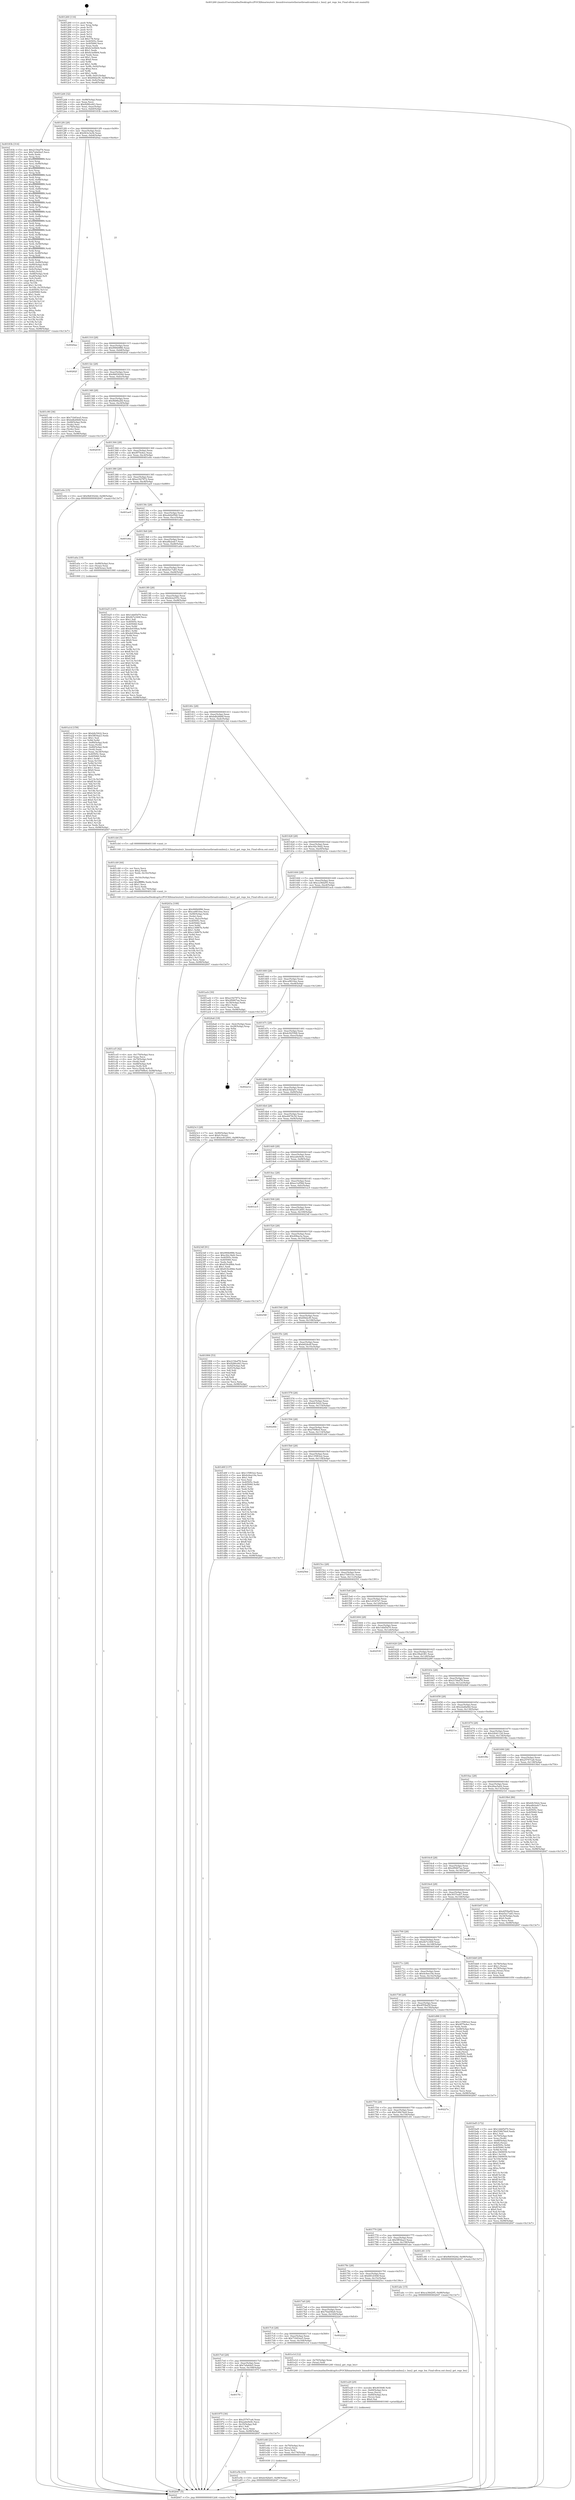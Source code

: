 digraph "0x401260" {
  label = "0x401260 (/mnt/c/Users/mathe/Desktop/tcc/POCII/binaries/extr_linuxdriversnetethernetbroadcombnx2.c_bnx2_get_regs_len_Final-ollvm.out::main(0))"
  labelloc = "t"
  node[shape=record]

  Entry [label="",width=0.3,height=0.3,shape=circle,fillcolor=black,style=filled]
  "0x4012d4" [label="{
     0x4012d4 [32]\l
     | [instrs]\l
     &nbsp;&nbsp;0x4012d4 \<+6\>: mov -0x98(%rbp),%eax\l
     &nbsp;&nbsp;0x4012da \<+2\>: mov %eax,%ecx\l
     &nbsp;&nbsp;0x4012dc \<+6\>: sub $0x9280cd43,%ecx\l
     &nbsp;&nbsp;0x4012e2 \<+6\>: mov %eax,-0xac(%rbp)\l
     &nbsp;&nbsp;0x4012e8 \<+6\>: mov %ecx,-0xb0(%rbp)\l
     &nbsp;&nbsp;0x4012ee \<+6\>: je 000000000040183b \<main+0x5db\>\l
  }"]
  "0x40183b" [label="{
     0x40183b [314]\l
     | [instrs]\l
     &nbsp;&nbsp;0x40183b \<+5\>: mov $0x2154af78,%eax\l
     &nbsp;&nbsp;0x401840 \<+5\>: mov $0x7afa64a5,%ecx\l
     &nbsp;&nbsp;0x401845 \<+2\>: xor %edx,%edx\l
     &nbsp;&nbsp;0x401847 \<+3\>: mov %rsp,%rsi\l
     &nbsp;&nbsp;0x40184a \<+4\>: add $0xfffffffffffffff0,%rsi\l
     &nbsp;&nbsp;0x40184e \<+3\>: mov %rsi,%rsp\l
     &nbsp;&nbsp;0x401851 \<+7\>: mov %rsi,-0x90(%rbp)\l
     &nbsp;&nbsp;0x401858 \<+3\>: mov %rsp,%rsi\l
     &nbsp;&nbsp;0x40185b \<+4\>: add $0xfffffffffffffff0,%rsi\l
     &nbsp;&nbsp;0x40185f \<+3\>: mov %rsi,%rsp\l
     &nbsp;&nbsp;0x401862 \<+3\>: mov %rsp,%rdi\l
     &nbsp;&nbsp;0x401865 \<+4\>: add $0xfffffffffffffff0,%rdi\l
     &nbsp;&nbsp;0x401869 \<+3\>: mov %rdi,%rsp\l
     &nbsp;&nbsp;0x40186c \<+7\>: mov %rdi,-0x88(%rbp)\l
     &nbsp;&nbsp;0x401873 \<+3\>: mov %rsp,%rdi\l
     &nbsp;&nbsp;0x401876 \<+4\>: add $0xfffffffffffffff0,%rdi\l
     &nbsp;&nbsp;0x40187a \<+3\>: mov %rdi,%rsp\l
     &nbsp;&nbsp;0x40187d \<+4\>: mov %rdi,-0x80(%rbp)\l
     &nbsp;&nbsp;0x401881 \<+3\>: mov %rsp,%rdi\l
     &nbsp;&nbsp;0x401884 \<+4\>: add $0xfffffffffffffff0,%rdi\l
     &nbsp;&nbsp;0x401888 \<+3\>: mov %rdi,%rsp\l
     &nbsp;&nbsp;0x40188b \<+4\>: mov %rdi,-0x78(%rbp)\l
     &nbsp;&nbsp;0x40188f \<+3\>: mov %rsp,%rdi\l
     &nbsp;&nbsp;0x401892 \<+4\>: add $0xfffffffffffffff0,%rdi\l
     &nbsp;&nbsp;0x401896 \<+3\>: mov %rdi,%rsp\l
     &nbsp;&nbsp;0x401899 \<+4\>: mov %rdi,-0x70(%rbp)\l
     &nbsp;&nbsp;0x40189d \<+3\>: mov %rsp,%rdi\l
     &nbsp;&nbsp;0x4018a0 \<+4\>: add $0xfffffffffffffff0,%rdi\l
     &nbsp;&nbsp;0x4018a4 \<+3\>: mov %rdi,%rsp\l
     &nbsp;&nbsp;0x4018a7 \<+4\>: mov %rdi,-0x68(%rbp)\l
     &nbsp;&nbsp;0x4018ab \<+3\>: mov %rsp,%rdi\l
     &nbsp;&nbsp;0x4018ae \<+4\>: add $0xfffffffffffffff0,%rdi\l
     &nbsp;&nbsp;0x4018b2 \<+3\>: mov %rdi,%rsp\l
     &nbsp;&nbsp;0x4018b5 \<+4\>: mov %rdi,-0x60(%rbp)\l
     &nbsp;&nbsp;0x4018b9 \<+3\>: mov %rsp,%rdi\l
     &nbsp;&nbsp;0x4018bc \<+4\>: add $0xfffffffffffffff0,%rdi\l
     &nbsp;&nbsp;0x4018c0 \<+3\>: mov %rdi,%rsp\l
     &nbsp;&nbsp;0x4018c3 \<+4\>: mov %rdi,-0x58(%rbp)\l
     &nbsp;&nbsp;0x4018c7 \<+3\>: mov %rsp,%rdi\l
     &nbsp;&nbsp;0x4018ca \<+4\>: add $0xfffffffffffffff0,%rdi\l
     &nbsp;&nbsp;0x4018ce \<+3\>: mov %rdi,%rsp\l
     &nbsp;&nbsp;0x4018d1 \<+4\>: mov %rdi,-0x50(%rbp)\l
     &nbsp;&nbsp;0x4018d5 \<+3\>: mov %rsp,%rdi\l
     &nbsp;&nbsp;0x4018d8 \<+4\>: add $0xfffffffffffffff0,%rdi\l
     &nbsp;&nbsp;0x4018dc \<+3\>: mov %rdi,%rsp\l
     &nbsp;&nbsp;0x4018df \<+4\>: mov %rdi,-0x48(%rbp)\l
     &nbsp;&nbsp;0x4018e3 \<+3\>: mov %rsp,%rdi\l
     &nbsp;&nbsp;0x4018e6 \<+4\>: add $0xfffffffffffffff0,%rdi\l
     &nbsp;&nbsp;0x4018ea \<+3\>: mov %rdi,%rsp\l
     &nbsp;&nbsp;0x4018ed \<+4\>: mov %rdi,-0x40(%rbp)\l
     &nbsp;&nbsp;0x4018f1 \<+7\>: mov -0x90(%rbp),%rdi\l
     &nbsp;&nbsp;0x4018f8 \<+6\>: movl $0x0,(%rdi)\l
     &nbsp;&nbsp;0x4018fe \<+7\>: mov -0x9c(%rbp),%r8d\l
     &nbsp;&nbsp;0x401905 \<+3\>: mov %r8d,(%rsi)\l
     &nbsp;&nbsp;0x401908 \<+7\>: mov -0x88(%rbp),%rdi\l
     &nbsp;&nbsp;0x40190f \<+7\>: mov -0xa8(%rbp),%r9\l
     &nbsp;&nbsp;0x401916 \<+3\>: mov %r9,(%rdi)\l
     &nbsp;&nbsp;0x401919 \<+3\>: cmpl $0x2,(%rsi)\l
     &nbsp;&nbsp;0x40191c \<+4\>: setne %r10b\l
     &nbsp;&nbsp;0x401920 \<+4\>: and $0x1,%r10b\l
     &nbsp;&nbsp;0x401924 \<+4\>: mov %r10b,-0x35(%rbp)\l
     &nbsp;&nbsp;0x401928 \<+8\>: mov 0x40505c,%r11d\l
     &nbsp;&nbsp;0x401930 \<+7\>: mov 0x405060,%ebx\l
     &nbsp;&nbsp;0x401937 \<+3\>: sub $0x1,%edx\l
     &nbsp;&nbsp;0x40193a \<+3\>: mov %r11d,%r14d\l
     &nbsp;&nbsp;0x40193d \<+3\>: add %edx,%r14d\l
     &nbsp;&nbsp;0x401940 \<+4\>: imul %r14d,%r11d\l
     &nbsp;&nbsp;0x401944 \<+4\>: and $0x1,%r11d\l
     &nbsp;&nbsp;0x401948 \<+4\>: cmp $0x0,%r11d\l
     &nbsp;&nbsp;0x40194c \<+4\>: sete %r10b\l
     &nbsp;&nbsp;0x401950 \<+3\>: cmp $0xa,%ebx\l
     &nbsp;&nbsp;0x401953 \<+4\>: setl %r15b\l
     &nbsp;&nbsp;0x401957 \<+3\>: mov %r10b,%r12b\l
     &nbsp;&nbsp;0x40195a \<+3\>: and %r15b,%r12b\l
     &nbsp;&nbsp;0x40195d \<+3\>: xor %r15b,%r10b\l
     &nbsp;&nbsp;0x401960 \<+3\>: or %r10b,%r12b\l
     &nbsp;&nbsp;0x401963 \<+4\>: test $0x1,%r12b\l
     &nbsp;&nbsp;0x401967 \<+3\>: cmovne %ecx,%eax\l
     &nbsp;&nbsp;0x40196a \<+6\>: mov %eax,-0x98(%rbp)\l
     &nbsp;&nbsp;0x401970 \<+5\>: jmp 0000000000402647 \<main+0x13e7\>\l
  }"]
  "0x4012f4" [label="{
     0x4012f4 [28]\l
     | [instrs]\l
     &nbsp;&nbsp;0x4012f4 \<+5\>: jmp 00000000004012f9 \<main+0x99\>\l
     &nbsp;&nbsp;0x4012f9 \<+6\>: mov -0xac(%rbp),%eax\l
     &nbsp;&nbsp;0x4012ff \<+5\>: sub $0x943e3a3b,%eax\l
     &nbsp;&nbsp;0x401304 \<+6\>: mov %eax,-0xb4(%rbp)\l
     &nbsp;&nbsp;0x40130a \<+6\>: je 00000000004020aa \<main+0xe4a\>\l
  }"]
  Exit [label="",width=0.3,height=0.3,shape=circle,fillcolor=black,style=filled,peripheries=2]
  "0x4020aa" [label="{
     0x4020aa\l
  }", style=dashed]
  "0x401310" [label="{
     0x401310 [28]\l
     | [instrs]\l
     &nbsp;&nbsp;0x401310 \<+5\>: jmp 0000000000401315 \<main+0xb5\>\l
     &nbsp;&nbsp;0x401315 \<+6\>: mov -0xac(%rbp),%eax\l
     &nbsp;&nbsp;0x40131b \<+5\>: sub $0x990b9f86,%eax\l
     &nbsp;&nbsp;0x401320 \<+6\>: mov %eax,-0xb8(%rbp)\l
     &nbsp;&nbsp;0x401326 \<+6\>: je 000000000040262f \<main+0x13cf\>\l
  }"]
  "0x401e5b" [label="{
     0x401e5b [15]\l
     | [instrs]\l
     &nbsp;&nbsp;0x401e5b \<+10\>: movl $0xdc92fa01,-0x98(%rbp)\l
     &nbsp;&nbsp;0x401e65 \<+5\>: jmp 0000000000402647 \<main+0x13e7\>\l
  }"]
  "0x40262f" [label="{
     0x40262f\l
  }", style=dashed]
  "0x40132c" [label="{
     0x40132c [28]\l
     | [instrs]\l
     &nbsp;&nbsp;0x40132c \<+5\>: jmp 0000000000401331 \<main+0xd1\>\l
     &nbsp;&nbsp;0x401331 \<+6\>: mov -0xac(%rbp),%eax\l
     &nbsp;&nbsp;0x401337 \<+5\>: sub $0x9b83024d,%eax\l
     &nbsp;&nbsp;0x40133c \<+6\>: mov %eax,-0xbc(%rbp)\l
     &nbsp;&nbsp;0x401342 \<+6\>: je 0000000000401c90 \<main+0xa30\>\l
  }"]
  "0x401e46" [label="{
     0x401e46 [21]\l
     | [instrs]\l
     &nbsp;&nbsp;0x401e46 \<+4\>: mov -0x70(%rbp),%rcx\l
     &nbsp;&nbsp;0x401e4a \<+3\>: mov (%rcx),%rcx\l
     &nbsp;&nbsp;0x401e4d \<+3\>: mov %rcx,%rdi\l
     &nbsp;&nbsp;0x401e50 \<+6\>: mov %eax,-0x174(%rbp)\l
     &nbsp;&nbsp;0x401e56 \<+5\>: call 0000000000401030 \<free@plt\>\l
     | [calls]\l
     &nbsp;&nbsp;0x401030 \{1\} (unknown)\l
  }"]
  "0x401c90" [label="{
     0x401c90 [36]\l
     | [instrs]\l
     &nbsp;&nbsp;0x401c90 \<+5\>: mov $0x71b93ea5,%eax\l
     &nbsp;&nbsp;0x401c95 \<+5\>: mov $0xbdb26b6f,%ecx\l
     &nbsp;&nbsp;0x401c9a \<+4\>: mov -0x68(%rbp),%rdx\l
     &nbsp;&nbsp;0x401c9e \<+2\>: mov (%rdx),%esi\l
     &nbsp;&nbsp;0x401ca0 \<+4\>: mov -0x78(%rbp),%rdx\l
     &nbsp;&nbsp;0x401ca4 \<+2\>: cmp (%rdx),%esi\l
     &nbsp;&nbsp;0x401ca6 \<+3\>: cmovl %ecx,%eax\l
     &nbsp;&nbsp;0x401ca9 \<+6\>: mov %eax,-0x98(%rbp)\l
     &nbsp;&nbsp;0x401caf \<+5\>: jmp 0000000000402647 \<main+0x13e7\>\l
  }"]
  "0x401348" [label="{
     0x401348 [28]\l
     | [instrs]\l
     &nbsp;&nbsp;0x401348 \<+5\>: jmp 000000000040134d \<main+0xed\>\l
     &nbsp;&nbsp;0x40134d \<+6\>: mov -0xac(%rbp),%eax\l
     &nbsp;&nbsp;0x401353 \<+5\>: sub $0x9b88a2fd,%eax\l
     &nbsp;&nbsp;0x401358 \<+6\>: mov %eax,-0xc0(%rbp)\l
     &nbsp;&nbsp;0x40135e \<+6\>: je 0000000000402030 \<main+0xdd0\>\l
  }"]
  "0x401e29" [label="{
     0x401e29 [29]\l
     | [instrs]\l
     &nbsp;&nbsp;0x401e29 \<+10\>: movabs $0x4030d6,%rdi\l
     &nbsp;&nbsp;0x401e33 \<+4\>: mov -0x60(%rbp),%rcx\l
     &nbsp;&nbsp;0x401e37 \<+2\>: mov %eax,(%rcx)\l
     &nbsp;&nbsp;0x401e39 \<+4\>: mov -0x60(%rbp),%rcx\l
     &nbsp;&nbsp;0x401e3d \<+2\>: mov (%rcx),%esi\l
     &nbsp;&nbsp;0x401e3f \<+2\>: mov $0x0,%al\l
     &nbsp;&nbsp;0x401e41 \<+5\>: call 0000000000401040 \<printf@plt\>\l
     | [calls]\l
     &nbsp;&nbsp;0x401040 \{1\} (unknown)\l
  }"]
  "0x402030" [label="{
     0x402030\l
  }", style=dashed]
  "0x401364" [label="{
     0x401364 [28]\l
     | [instrs]\l
     &nbsp;&nbsp;0x401364 \<+5\>: jmp 0000000000401369 \<main+0x109\>\l
     &nbsp;&nbsp;0x401369 \<+6\>: mov -0xac(%rbp),%eax\l
     &nbsp;&nbsp;0x40136f \<+5\>: sub $0x9f75e4ec,%eax\l
     &nbsp;&nbsp;0x401374 \<+6\>: mov %eax,-0xc4(%rbp)\l
     &nbsp;&nbsp;0x40137a \<+6\>: je 0000000000401e0e \<main+0xbae\>\l
  }"]
  "0x401ce5" [label="{
     0x401ce5 [42]\l
     | [instrs]\l
     &nbsp;&nbsp;0x401ce5 \<+6\>: mov -0x170(%rbp),%ecx\l
     &nbsp;&nbsp;0x401ceb \<+3\>: imul %eax,%ecx\l
     &nbsp;&nbsp;0x401cee \<+4\>: mov -0x70(%rbp),%rdi\l
     &nbsp;&nbsp;0x401cf2 \<+3\>: mov (%rdi),%rdi\l
     &nbsp;&nbsp;0x401cf5 \<+4\>: mov -0x68(%rbp),%r8\l
     &nbsp;&nbsp;0x401cf9 \<+3\>: movslq (%r8),%r8\l
     &nbsp;&nbsp;0x401cfc \<+4\>: mov %ecx,(%rdi,%r8,4)\l
     &nbsp;&nbsp;0x401d00 \<+10\>: movl $0xf76f8e4,-0x98(%rbp)\l
     &nbsp;&nbsp;0x401d0a \<+5\>: jmp 0000000000402647 \<main+0x13e7\>\l
  }"]
  "0x401e0e" [label="{
     0x401e0e [15]\l
     | [instrs]\l
     &nbsp;&nbsp;0x401e0e \<+10\>: movl $0x9b83024d,-0x98(%rbp)\l
     &nbsp;&nbsp;0x401e18 \<+5\>: jmp 0000000000402647 \<main+0x13e7\>\l
  }"]
  "0x401380" [label="{
     0x401380 [28]\l
     | [instrs]\l
     &nbsp;&nbsp;0x401380 \<+5\>: jmp 0000000000401385 \<main+0x125\>\l
     &nbsp;&nbsp;0x401385 \<+6\>: mov -0xac(%rbp),%eax\l
     &nbsp;&nbsp;0x40138b \<+5\>: sub $0xa1927872,%eax\l
     &nbsp;&nbsp;0x401390 \<+6\>: mov %eax,-0xc8(%rbp)\l
     &nbsp;&nbsp;0x401396 \<+6\>: je 0000000000401ae9 \<main+0x889\>\l
  }"]
  "0x401cb9" [label="{
     0x401cb9 [44]\l
     | [instrs]\l
     &nbsp;&nbsp;0x401cb9 \<+2\>: xor %ecx,%ecx\l
     &nbsp;&nbsp;0x401cbb \<+5\>: mov $0x2,%edx\l
     &nbsp;&nbsp;0x401cc0 \<+6\>: mov %edx,-0x16c(%rbp)\l
     &nbsp;&nbsp;0x401cc6 \<+1\>: cltd\l
     &nbsp;&nbsp;0x401cc7 \<+6\>: mov -0x16c(%rbp),%esi\l
     &nbsp;&nbsp;0x401ccd \<+2\>: idiv %esi\l
     &nbsp;&nbsp;0x401ccf \<+6\>: imul $0xfffffffe,%edx,%edx\l
     &nbsp;&nbsp;0x401cd5 \<+3\>: sub $0x1,%ecx\l
     &nbsp;&nbsp;0x401cd8 \<+2\>: sub %ecx,%edx\l
     &nbsp;&nbsp;0x401cda \<+6\>: mov %edx,-0x170(%rbp)\l
     &nbsp;&nbsp;0x401ce0 \<+5\>: call 0000000000401160 \<next_i\>\l
     | [calls]\l
     &nbsp;&nbsp;0x401160 \{1\} (/mnt/c/Users/mathe/Desktop/tcc/POCII/binaries/extr_linuxdriversnetethernetbroadcombnx2.c_bnx2_get_regs_len_Final-ollvm.out::next_i)\l
  }"]
  "0x401ae9" [label="{
     0x401ae9\l
  }", style=dashed]
  "0x40139c" [label="{
     0x40139c [28]\l
     | [instrs]\l
     &nbsp;&nbsp;0x40139c \<+5\>: jmp 00000000004013a1 \<main+0x141\>\l
     &nbsp;&nbsp;0x4013a1 \<+6\>: mov -0xac(%rbp),%eax\l
     &nbsp;&nbsp;0x4013a7 \<+5\>: sub $0xa4d2d5b6,%eax\l
     &nbsp;&nbsp;0x4013ac \<+6\>: mov %eax,-0xcc(%rbp)\l
     &nbsp;&nbsp;0x4013b2 \<+6\>: je 0000000000401e6a \<main+0xc0a\>\l
  }"]
  "0x401bd5" [label="{
     0x401bd5 [172]\l
     | [instrs]\l
     &nbsp;&nbsp;0x401bd5 \<+5\>: mov $0x1ddd5d70,%ecx\l
     &nbsp;&nbsp;0x401bda \<+5\>: mov $0x536b76e9,%edx\l
     &nbsp;&nbsp;0x401bdf \<+3\>: mov $0x1,%sil\l
     &nbsp;&nbsp;0x401be2 \<+4\>: mov -0x70(%rbp),%rdi\l
     &nbsp;&nbsp;0x401be6 \<+3\>: mov %rax,(%rdi)\l
     &nbsp;&nbsp;0x401be9 \<+4\>: mov -0x68(%rbp),%rax\l
     &nbsp;&nbsp;0x401bed \<+6\>: movl $0x0,(%rax)\l
     &nbsp;&nbsp;0x401bf3 \<+8\>: mov 0x40505c,%r8d\l
     &nbsp;&nbsp;0x401bfb \<+8\>: mov 0x405060,%r9d\l
     &nbsp;&nbsp;0x401c03 \<+3\>: mov %r8d,%r10d\l
     &nbsp;&nbsp;0x401c06 \<+7\>: sub $0xc1669059,%r10d\l
     &nbsp;&nbsp;0x401c0d \<+4\>: sub $0x1,%r10d\l
     &nbsp;&nbsp;0x401c11 \<+7\>: add $0xc1669059,%r10d\l
     &nbsp;&nbsp;0x401c18 \<+4\>: imul %r10d,%r8d\l
     &nbsp;&nbsp;0x401c1c \<+4\>: and $0x1,%r8d\l
     &nbsp;&nbsp;0x401c20 \<+4\>: cmp $0x0,%r8d\l
     &nbsp;&nbsp;0x401c24 \<+4\>: sete %r11b\l
     &nbsp;&nbsp;0x401c28 \<+4\>: cmp $0xa,%r9d\l
     &nbsp;&nbsp;0x401c2c \<+3\>: setl %bl\l
     &nbsp;&nbsp;0x401c2f \<+3\>: mov %r11b,%r14b\l
     &nbsp;&nbsp;0x401c32 \<+4\>: xor $0xff,%r14b\l
     &nbsp;&nbsp;0x401c36 \<+3\>: mov %bl,%r15b\l
     &nbsp;&nbsp;0x401c39 \<+4\>: xor $0xff,%r15b\l
     &nbsp;&nbsp;0x401c3d \<+4\>: xor $0x0,%sil\l
     &nbsp;&nbsp;0x401c41 \<+3\>: mov %r14b,%r12b\l
     &nbsp;&nbsp;0x401c44 \<+4\>: and $0x0,%r12b\l
     &nbsp;&nbsp;0x401c48 \<+3\>: and %sil,%r11b\l
     &nbsp;&nbsp;0x401c4b \<+3\>: mov %r15b,%r13b\l
     &nbsp;&nbsp;0x401c4e \<+4\>: and $0x0,%r13b\l
     &nbsp;&nbsp;0x401c52 \<+3\>: and %sil,%bl\l
     &nbsp;&nbsp;0x401c55 \<+3\>: or %r11b,%r12b\l
     &nbsp;&nbsp;0x401c58 \<+3\>: or %bl,%r13b\l
     &nbsp;&nbsp;0x401c5b \<+3\>: xor %r13b,%r12b\l
     &nbsp;&nbsp;0x401c5e \<+3\>: or %r15b,%r14b\l
     &nbsp;&nbsp;0x401c61 \<+4\>: xor $0xff,%r14b\l
     &nbsp;&nbsp;0x401c65 \<+4\>: or $0x0,%sil\l
     &nbsp;&nbsp;0x401c69 \<+3\>: and %sil,%r14b\l
     &nbsp;&nbsp;0x401c6c \<+3\>: or %r14b,%r12b\l
     &nbsp;&nbsp;0x401c6f \<+4\>: test $0x1,%r12b\l
     &nbsp;&nbsp;0x401c73 \<+3\>: cmovne %edx,%ecx\l
     &nbsp;&nbsp;0x401c76 \<+6\>: mov %ecx,-0x98(%rbp)\l
     &nbsp;&nbsp;0x401c7c \<+5\>: jmp 0000000000402647 \<main+0x13e7\>\l
  }"]
  "0x401e6a" [label="{
     0x401e6a\l
  }", style=dashed]
  "0x4013b8" [label="{
     0x4013b8 [28]\l
     | [instrs]\l
     &nbsp;&nbsp;0x4013b8 \<+5\>: jmp 00000000004013bd \<main+0x15d\>\l
     &nbsp;&nbsp;0x4013bd \<+6\>: mov -0xac(%rbp),%eax\l
     &nbsp;&nbsp;0x4013c3 \<+5\>: sub $0xa8b2edc7,%eax\l
     &nbsp;&nbsp;0x4013c8 \<+6\>: mov %eax,-0xd0(%rbp)\l
     &nbsp;&nbsp;0x4013ce \<+6\>: je 0000000000401a0a \<main+0x7aa\>\l
  }"]
  "0x401a1d" [label="{
     0x401a1d [159]\l
     | [instrs]\l
     &nbsp;&nbsp;0x401a1d \<+5\>: mov $0xb9c5422,%ecx\l
     &nbsp;&nbsp;0x401a22 \<+5\>: mov $0x5ff34aa3,%edx\l
     &nbsp;&nbsp;0x401a27 \<+3\>: mov $0x1,%sil\l
     &nbsp;&nbsp;0x401a2a \<+3\>: xor %r8d,%r8d\l
     &nbsp;&nbsp;0x401a2d \<+4\>: mov -0x80(%rbp),%rdi\l
     &nbsp;&nbsp;0x401a31 \<+2\>: mov %eax,(%rdi)\l
     &nbsp;&nbsp;0x401a33 \<+4\>: mov -0x80(%rbp),%rdi\l
     &nbsp;&nbsp;0x401a37 \<+2\>: mov (%rdi),%eax\l
     &nbsp;&nbsp;0x401a39 \<+3\>: mov %eax,-0x34(%rbp)\l
     &nbsp;&nbsp;0x401a3c \<+7\>: mov 0x40505c,%eax\l
     &nbsp;&nbsp;0x401a43 \<+8\>: mov 0x405060,%r9d\l
     &nbsp;&nbsp;0x401a4b \<+4\>: sub $0x1,%r8d\l
     &nbsp;&nbsp;0x401a4f \<+3\>: mov %eax,%r10d\l
     &nbsp;&nbsp;0x401a52 \<+3\>: add %r8d,%r10d\l
     &nbsp;&nbsp;0x401a55 \<+4\>: imul %r10d,%eax\l
     &nbsp;&nbsp;0x401a59 \<+3\>: and $0x1,%eax\l
     &nbsp;&nbsp;0x401a5c \<+3\>: cmp $0x0,%eax\l
     &nbsp;&nbsp;0x401a5f \<+4\>: sete %r11b\l
     &nbsp;&nbsp;0x401a63 \<+4\>: cmp $0xa,%r9d\l
     &nbsp;&nbsp;0x401a67 \<+3\>: setl %bl\l
     &nbsp;&nbsp;0x401a6a \<+3\>: mov %r11b,%r14b\l
     &nbsp;&nbsp;0x401a6d \<+4\>: xor $0xff,%r14b\l
     &nbsp;&nbsp;0x401a71 \<+3\>: mov %bl,%r15b\l
     &nbsp;&nbsp;0x401a74 \<+4\>: xor $0xff,%r15b\l
     &nbsp;&nbsp;0x401a78 \<+4\>: xor $0x0,%sil\l
     &nbsp;&nbsp;0x401a7c \<+3\>: mov %r14b,%r12b\l
     &nbsp;&nbsp;0x401a7f \<+4\>: and $0x0,%r12b\l
     &nbsp;&nbsp;0x401a83 \<+3\>: and %sil,%r11b\l
     &nbsp;&nbsp;0x401a86 \<+3\>: mov %r15b,%r13b\l
     &nbsp;&nbsp;0x401a89 \<+4\>: and $0x0,%r13b\l
     &nbsp;&nbsp;0x401a8d \<+3\>: and %sil,%bl\l
     &nbsp;&nbsp;0x401a90 \<+3\>: or %r11b,%r12b\l
     &nbsp;&nbsp;0x401a93 \<+3\>: or %bl,%r13b\l
     &nbsp;&nbsp;0x401a96 \<+3\>: xor %r13b,%r12b\l
     &nbsp;&nbsp;0x401a99 \<+3\>: or %r15b,%r14b\l
     &nbsp;&nbsp;0x401a9c \<+4\>: xor $0xff,%r14b\l
     &nbsp;&nbsp;0x401aa0 \<+4\>: or $0x0,%sil\l
     &nbsp;&nbsp;0x401aa4 \<+3\>: and %sil,%r14b\l
     &nbsp;&nbsp;0x401aa7 \<+3\>: or %r14b,%r12b\l
     &nbsp;&nbsp;0x401aaa \<+4\>: test $0x1,%r12b\l
     &nbsp;&nbsp;0x401aae \<+3\>: cmovne %edx,%ecx\l
     &nbsp;&nbsp;0x401ab1 \<+6\>: mov %ecx,-0x98(%rbp)\l
     &nbsp;&nbsp;0x401ab7 \<+5\>: jmp 0000000000402647 \<main+0x13e7\>\l
  }"]
  "0x401a0a" [label="{
     0x401a0a [19]\l
     | [instrs]\l
     &nbsp;&nbsp;0x401a0a \<+7\>: mov -0x88(%rbp),%rax\l
     &nbsp;&nbsp;0x401a11 \<+3\>: mov (%rax),%rax\l
     &nbsp;&nbsp;0x401a14 \<+4\>: mov 0x8(%rax),%rdi\l
     &nbsp;&nbsp;0x401a18 \<+5\>: call 0000000000401060 \<atoi@plt\>\l
     | [calls]\l
     &nbsp;&nbsp;0x401060 \{1\} (unknown)\l
  }"]
  "0x4013d4" [label="{
     0x4013d4 [28]\l
     | [instrs]\l
     &nbsp;&nbsp;0x4013d4 \<+5\>: jmp 00000000004013d9 \<main+0x179\>\l
     &nbsp;&nbsp;0x4013d9 \<+6\>: mov -0xac(%rbp),%eax\l
     &nbsp;&nbsp;0x4013df \<+5\>: sub $0xb5a17a83,%eax\l
     &nbsp;&nbsp;0x4013e4 \<+6\>: mov %eax,-0xd4(%rbp)\l
     &nbsp;&nbsp;0x4013ea \<+6\>: je 0000000000401b25 \<main+0x8c5\>\l
  }"]
  "0x4017fc" [label="{
     0x4017fc\l
  }", style=dashed]
  "0x401b25" [label="{
     0x401b25 [147]\l
     | [instrs]\l
     &nbsp;&nbsp;0x401b25 \<+5\>: mov $0x1ddd5d70,%eax\l
     &nbsp;&nbsp;0x401b2a \<+5\>: mov $0x4b7e344f,%ecx\l
     &nbsp;&nbsp;0x401b2f \<+2\>: mov $0x1,%dl\l
     &nbsp;&nbsp;0x401b31 \<+7\>: mov 0x40505c,%esi\l
     &nbsp;&nbsp;0x401b38 \<+7\>: mov 0x405060,%edi\l
     &nbsp;&nbsp;0x401b3f \<+3\>: mov %esi,%r8d\l
     &nbsp;&nbsp;0x401b42 \<+7\>: add $0xde03f4aa,%r8d\l
     &nbsp;&nbsp;0x401b49 \<+4\>: sub $0x1,%r8d\l
     &nbsp;&nbsp;0x401b4d \<+7\>: sub $0xde03f4aa,%r8d\l
     &nbsp;&nbsp;0x401b54 \<+4\>: imul %r8d,%esi\l
     &nbsp;&nbsp;0x401b58 \<+3\>: and $0x1,%esi\l
     &nbsp;&nbsp;0x401b5b \<+3\>: cmp $0x0,%esi\l
     &nbsp;&nbsp;0x401b5e \<+4\>: sete %r9b\l
     &nbsp;&nbsp;0x401b62 \<+3\>: cmp $0xa,%edi\l
     &nbsp;&nbsp;0x401b65 \<+4\>: setl %r10b\l
     &nbsp;&nbsp;0x401b69 \<+3\>: mov %r9b,%r11b\l
     &nbsp;&nbsp;0x401b6c \<+4\>: xor $0xff,%r11b\l
     &nbsp;&nbsp;0x401b70 \<+3\>: mov %r10b,%bl\l
     &nbsp;&nbsp;0x401b73 \<+3\>: xor $0xff,%bl\l
     &nbsp;&nbsp;0x401b76 \<+3\>: xor $0x0,%dl\l
     &nbsp;&nbsp;0x401b79 \<+3\>: mov %r11b,%r14b\l
     &nbsp;&nbsp;0x401b7c \<+4\>: and $0x0,%r14b\l
     &nbsp;&nbsp;0x401b80 \<+3\>: and %dl,%r9b\l
     &nbsp;&nbsp;0x401b83 \<+3\>: mov %bl,%r15b\l
     &nbsp;&nbsp;0x401b86 \<+4\>: and $0x0,%r15b\l
     &nbsp;&nbsp;0x401b8a \<+3\>: and %dl,%r10b\l
     &nbsp;&nbsp;0x401b8d \<+3\>: or %r9b,%r14b\l
     &nbsp;&nbsp;0x401b90 \<+3\>: or %r10b,%r15b\l
     &nbsp;&nbsp;0x401b93 \<+3\>: xor %r15b,%r14b\l
     &nbsp;&nbsp;0x401b96 \<+3\>: or %bl,%r11b\l
     &nbsp;&nbsp;0x401b99 \<+4\>: xor $0xff,%r11b\l
     &nbsp;&nbsp;0x401b9d \<+3\>: or $0x0,%dl\l
     &nbsp;&nbsp;0x401ba0 \<+3\>: and %dl,%r11b\l
     &nbsp;&nbsp;0x401ba3 \<+3\>: or %r11b,%r14b\l
     &nbsp;&nbsp;0x401ba6 \<+4\>: test $0x1,%r14b\l
     &nbsp;&nbsp;0x401baa \<+3\>: cmovne %ecx,%eax\l
     &nbsp;&nbsp;0x401bad \<+6\>: mov %eax,-0x98(%rbp)\l
     &nbsp;&nbsp;0x401bb3 \<+5\>: jmp 0000000000402647 \<main+0x13e7\>\l
  }"]
  "0x4013f0" [label="{
     0x4013f0 [28]\l
     | [instrs]\l
     &nbsp;&nbsp;0x4013f0 \<+5\>: jmp 00000000004013f5 \<main+0x195\>\l
     &nbsp;&nbsp;0x4013f5 \<+6\>: mov -0xac(%rbp),%eax\l
     &nbsp;&nbsp;0x4013fb \<+5\>: sub $0xbb2a555c,%eax\l
     &nbsp;&nbsp;0x401400 \<+6\>: mov %eax,-0xd8(%rbp)\l
     &nbsp;&nbsp;0x401406 \<+6\>: je 000000000040231c \<main+0x10bc\>\l
  }"]
  "0x401975" [label="{
     0x401975 [30]\l
     | [instrs]\l
     &nbsp;&nbsp;0x401975 \<+5\>: mov $0x25767ca6,%eax\l
     &nbsp;&nbsp;0x40197a \<+5\>: mov $0xea6e9e9c,%ecx\l
     &nbsp;&nbsp;0x40197f \<+3\>: mov -0x35(%rbp),%dl\l
     &nbsp;&nbsp;0x401982 \<+3\>: test $0x1,%dl\l
     &nbsp;&nbsp;0x401985 \<+3\>: cmovne %ecx,%eax\l
     &nbsp;&nbsp;0x401988 \<+6\>: mov %eax,-0x98(%rbp)\l
     &nbsp;&nbsp;0x40198e \<+5\>: jmp 0000000000402647 \<main+0x13e7\>\l
  }"]
  "0x40231c" [label="{
     0x40231c\l
  }", style=dashed]
  "0x40140c" [label="{
     0x40140c [28]\l
     | [instrs]\l
     &nbsp;&nbsp;0x40140c \<+5\>: jmp 0000000000401411 \<main+0x1b1\>\l
     &nbsp;&nbsp;0x401411 \<+6\>: mov -0xac(%rbp),%eax\l
     &nbsp;&nbsp;0x401417 \<+5\>: sub $0xbdb26b6f,%eax\l
     &nbsp;&nbsp;0x40141c \<+6\>: mov %eax,-0xdc(%rbp)\l
     &nbsp;&nbsp;0x401422 \<+6\>: je 0000000000401cb4 \<main+0xa54\>\l
  }"]
  "0x4017e0" [label="{
     0x4017e0 [28]\l
     | [instrs]\l
     &nbsp;&nbsp;0x4017e0 \<+5\>: jmp 00000000004017e5 \<main+0x585\>\l
     &nbsp;&nbsp;0x4017e5 \<+6\>: mov -0xac(%rbp),%eax\l
     &nbsp;&nbsp;0x4017eb \<+5\>: sub $0x7afa64a5,%eax\l
     &nbsp;&nbsp;0x4017f0 \<+6\>: mov %eax,-0x168(%rbp)\l
     &nbsp;&nbsp;0x4017f6 \<+6\>: je 0000000000401975 \<main+0x715\>\l
  }"]
  "0x401cb4" [label="{
     0x401cb4 [5]\l
     | [instrs]\l
     &nbsp;&nbsp;0x401cb4 \<+5\>: call 0000000000401160 \<next_i\>\l
     | [calls]\l
     &nbsp;&nbsp;0x401160 \{1\} (/mnt/c/Users/mathe/Desktop/tcc/POCII/binaries/extr_linuxdriversnetethernetbroadcombnx2.c_bnx2_get_regs_len_Final-ollvm.out::next_i)\l
  }"]
  "0x401428" [label="{
     0x401428 [28]\l
     | [instrs]\l
     &nbsp;&nbsp;0x401428 \<+5\>: jmp 000000000040142d \<main+0x1cd\>\l
     &nbsp;&nbsp;0x40142d \<+6\>: mov -0xac(%rbp),%eax\l
     &nbsp;&nbsp;0x401433 \<+5\>: sub $0xc92c3bd2,%eax\l
     &nbsp;&nbsp;0x401438 \<+6\>: mov %eax,-0xe0(%rbp)\l
     &nbsp;&nbsp;0x40143e \<+6\>: je 000000000040243a \<main+0x11da\>\l
  }"]
  "0x401e1d" [label="{
     0x401e1d [12]\l
     | [instrs]\l
     &nbsp;&nbsp;0x401e1d \<+4\>: mov -0x70(%rbp),%rax\l
     &nbsp;&nbsp;0x401e21 \<+3\>: mov (%rax),%rdi\l
     &nbsp;&nbsp;0x401e24 \<+5\>: call 0000000000401240 \<bnx2_get_regs_len\>\l
     | [calls]\l
     &nbsp;&nbsp;0x401240 \{1\} (/mnt/c/Users/mathe/Desktop/tcc/POCII/binaries/extr_linuxdriversnetethernetbroadcombnx2.c_bnx2_get_regs_len_Final-ollvm.out::bnx2_get_regs_len)\l
  }"]
  "0x40243a" [label="{
     0x40243a [108]\l
     | [instrs]\l
     &nbsp;&nbsp;0x40243a \<+5\>: mov $0x990b9f86,%eax\l
     &nbsp;&nbsp;0x40243f \<+5\>: mov $0xca9810ee,%ecx\l
     &nbsp;&nbsp;0x402444 \<+7\>: mov -0x90(%rbp),%rdx\l
     &nbsp;&nbsp;0x40244b \<+2\>: mov (%rdx),%esi\l
     &nbsp;&nbsp;0x40244d \<+3\>: mov %esi,-0x2c(%rbp)\l
     &nbsp;&nbsp;0x402450 \<+7\>: mov 0x40505c,%esi\l
     &nbsp;&nbsp;0x402457 \<+7\>: mov 0x405060,%edi\l
     &nbsp;&nbsp;0x40245e \<+3\>: mov %esi,%r8d\l
     &nbsp;&nbsp;0x402461 \<+7\>: sub $0xcc36f67b,%r8d\l
     &nbsp;&nbsp;0x402468 \<+4\>: sub $0x1,%r8d\l
     &nbsp;&nbsp;0x40246c \<+7\>: add $0xcc36f67b,%r8d\l
     &nbsp;&nbsp;0x402473 \<+4\>: imul %r8d,%esi\l
     &nbsp;&nbsp;0x402477 \<+3\>: and $0x1,%esi\l
     &nbsp;&nbsp;0x40247a \<+3\>: cmp $0x0,%esi\l
     &nbsp;&nbsp;0x40247d \<+4\>: sete %r9b\l
     &nbsp;&nbsp;0x402481 \<+3\>: cmp $0xa,%edi\l
     &nbsp;&nbsp;0x402484 \<+4\>: setl %r10b\l
     &nbsp;&nbsp;0x402488 \<+3\>: mov %r9b,%r11b\l
     &nbsp;&nbsp;0x40248b \<+3\>: and %r10b,%r11b\l
     &nbsp;&nbsp;0x40248e \<+3\>: xor %r10b,%r9b\l
     &nbsp;&nbsp;0x402491 \<+3\>: or %r9b,%r11b\l
     &nbsp;&nbsp;0x402494 \<+4\>: test $0x1,%r11b\l
     &nbsp;&nbsp;0x402498 \<+3\>: cmovne %ecx,%eax\l
     &nbsp;&nbsp;0x40249b \<+6\>: mov %eax,-0x98(%rbp)\l
     &nbsp;&nbsp;0x4024a1 \<+5\>: jmp 0000000000402647 \<main+0x13e7\>\l
  }"]
  "0x401444" [label="{
     0x401444 [28]\l
     | [instrs]\l
     &nbsp;&nbsp;0x401444 \<+5\>: jmp 0000000000401449 \<main+0x1e9\>\l
     &nbsp;&nbsp;0x401449 \<+6\>: mov -0xac(%rbp),%eax\l
     &nbsp;&nbsp;0x40144f \<+5\>: sub $0xca38d295,%eax\l
     &nbsp;&nbsp;0x401454 \<+6\>: mov %eax,-0xe4(%rbp)\l
     &nbsp;&nbsp;0x40145a \<+6\>: je 0000000000401acb \<main+0x86b\>\l
  }"]
  "0x4017c4" [label="{
     0x4017c4 [28]\l
     | [instrs]\l
     &nbsp;&nbsp;0x4017c4 \<+5\>: jmp 00000000004017c9 \<main+0x569\>\l
     &nbsp;&nbsp;0x4017c9 \<+6\>: mov -0xac(%rbp),%eax\l
     &nbsp;&nbsp;0x4017cf \<+5\>: sub $0x71b93ea5,%eax\l
     &nbsp;&nbsp;0x4017d4 \<+6\>: mov %eax,-0x164(%rbp)\l
     &nbsp;&nbsp;0x4017da \<+6\>: je 0000000000401e1d \<main+0xbbd\>\l
  }"]
  "0x401acb" [label="{
     0x401acb [30]\l
     | [instrs]\l
     &nbsp;&nbsp;0x401acb \<+5\>: mov $0xa1927872,%eax\l
     &nbsp;&nbsp;0x401ad0 \<+5\>: mov $0x2f9467aa,%ecx\l
     &nbsp;&nbsp;0x401ad5 \<+3\>: mov -0x34(%rbp),%edx\l
     &nbsp;&nbsp;0x401ad8 \<+3\>: cmp $0x1,%edx\l
     &nbsp;&nbsp;0x401adb \<+3\>: cmovl %ecx,%eax\l
     &nbsp;&nbsp;0x401ade \<+6\>: mov %eax,-0x98(%rbp)\l
     &nbsp;&nbsp;0x401ae4 \<+5\>: jmp 0000000000402647 \<main+0x13e7\>\l
  }"]
  "0x401460" [label="{
     0x401460 [28]\l
     | [instrs]\l
     &nbsp;&nbsp;0x401460 \<+5\>: jmp 0000000000401465 \<main+0x205\>\l
     &nbsp;&nbsp;0x401465 \<+6\>: mov -0xac(%rbp),%eax\l
     &nbsp;&nbsp;0x40146b \<+5\>: sub $0xca9810ee,%eax\l
     &nbsp;&nbsp;0x401470 \<+6\>: mov %eax,-0xe8(%rbp)\l
     &nbsp;&nbsp;0x401476 \<+6\>: je 00000000004024a6 \<main+0x1246\>\l
  }"]
  "0x40222d" [label="{
     0x40222d\l
  }", style=dashed]
  "0x4024a6" [label="{
     0x4024a6 [18]\l
     | [instrs]\l
     &nbsp;&nbsp;0x4024a6 \<+3\>: mov -0x2c(%rbp),%eax\l
     &nbsp;&nbsp;0x4024a9 \<+4\>: lea -0x28(%rbp),%rsp\l
     &nbsp;&nbsp;0x4024ad \<+1\>: pop %rbx\l
     &nbsp;&nbsp;0x4024ae \<+2\>: pop %r12\l
     &nbsp;&nbsp;0x4024b0 \<+2\>: pop %r13\l
     &nbsp;&nbsp;0x4024b2 \<+2\>: pop %r14\l
     &nbsp;&nbsp;0x4024b4 \<+2\>: pop %r15\l
     &nbsp;&nbsp;0x4024b6 \<+1\>: pop %rbp\l
     &nbsp;&nbsp;0x4024b7 \<+1\>: ret\l
  }"]
  "0x40147c" [label="{
     0x40147c [28]\l
     | [instrs]\l
     &nbsp;&nbsp;0x40147c \<+5\>: jmp 0000000000401481 \<main+0x221\>\l
     &nbsp;&nbsp;0x401481 \<+6\>: mov -0xac(%rbp),%eax\l
     &nbsp;&nbsp;0x401487 \<+5\>: sub $0xdc925568,%eax\l
     &nbsp;&nbsp;0x40148c \<+6\>: mov %eax,-0xec(%rbp)\l
     &nbsp;&nbsp;0x401492 \<+6\>: je 000000000040221e \<main+0xfbe\>\l
  }"]
  "0x4017a8" [label="{
     0x4017a8 [28]\l
     | [instrs]\l
     &nbsp;&nbsp;0x4017a8 \<+5\>: jmp 00000000004017ad \<main+0x54d\>\l
     &nbsp;&nbsp;0x4017ad \<+6\>: mov -0xac(%rbp),%eax\l
     &nbsp;&nbsp;0x4017b3 \<+5\>: sub $0x70ab56a9,%eax\l
     &nbsp;&nbsp;0x4017b8 \<+6\>: mov %eax,-0x160(%rbp)\l
     &nbsp;&nbsp;0x4017be \<+6\>: je 000000000040222d \<main+0xfcd\>\l
  }"]
  "0x40221e" [label="{
     0x40221e\l
  }", style=dashed]
  "0x401498" [label="{
     0x401498 [28]\l
     | [instrs]\l
     &nbsp;&nbsp;0x401498 \<+5\>: jmp 000000000040149d \<main+0x23d\>\l
     &nbsp;&nbsp;0x40149d \<+6\>: mov -0xac(%rbp),%eax\l
     &nbsp;&nbsp;0x4014a3 \<+5\>: sub $0xdc92fa01,%eax\l
     &nbsp;&nbsp;0x4014a8 \<+6\>: mov %eax,-0xf0(%rbp)\l
     &nbsp;&nbsp;0x4014ae \<+6\>: je 00000000004023c3 \<main+0x1163\>\l
  }"]
  "0x4025cc" [label="{
     0x4025cc\l
  }", style=dashed]
  "0x4023c3" [label="{
     0x4023c3 [28]\l
     | [instrs]\l
     &nbsp;&nbsp;0x4023c3 \<+7\>: mov -0x90(%rbp),%rax\l
     &nbsp;&nbsp;0x4023ca \<+6\>: movl $0x0,(%rax)\l
     &nbsp;&nbsp;0x4023d0 \<+10\>: movl $0xec812691,-0x98(%rbp)\l
     &nbsp;&nbsp;0x4023da \<+5\>: jmp 0000000000402647 \<main+0x13e7\>\l
  }"]
  "0x4014b4" [label="{
     0x4014b4 [28]\l
     | [instrs]\l
     &nbsp;&nbsp;0x4014b4 \<+5\>: jmp 00000000004014b9 \<main+0x259\>\l
     &nbsp;&nbsp;0x4014b9 \<+6\>: mov -0xac(%rbp),%eax\l
     &nbsp;&nbsp;0x4014bf \<+5\>: sub $0xe8478c54,%eax\l
     &nbsp;&nbsp;0x4014c4 \<+6\>: mov %eax,-0xf4(%rbp)\l
     &nbsp;&nbsp;0x4014ca \<+6\>: je 00000000004020c8 \<main+0xe68\>\l
  }"]
  "0x40178c" [label="{
     0x40178c [28]\l
     | [instrs]\l
     &nbsp;&nbsp;0x40178c \<+5\>: jmp 0000000000401791 \<main+0x531\>\l
     &nbsp;&nbsp;0x401791 \<+6\>: mov -0xac(%rbp),%eax\l
     &nbsp;&nbsp;0x401797 \<+5\>: sub $0x681d304f,%eax\l
     &nbsp;&nbsp;0x40179c \<+6\>: mov %eax,-0x15c(%rbp)\l
     &nbsp;&nbsp;0x4017a2 \<+6\>: je 00000000004025cc \<main+0x136c\>\l
  }"]
  "0x4020c8" [label="{
     0x4020c8\l
  }", style=dashed]
  "0x4014d0" [label="{
     0x4014d0 [28]\l
     | [instrs]\l
     &nbsp;&nbsp;0x4014d0 \<+5\>: jmp 00000000004014d5 \<main+0x275\>\l
     &nbsp;&nbsp;0x4014d5 \<+6\>: mov -0xac(%rbp),%eax\l
     &nbsp;&nbsp;0x4014db \<+5\>: sub $0xea6e9e9c,%eax\l
     &nbsp;&nbsp;0x4014e0 \<+6\>: mov %eax,-0xf8(%rbp)\l
     &nbsp;&nbsp;0x4014e6 \<+6\>: je 0000000000401993 \<main+0x733\>\l
  }"]
  "0x401abc" [label="{
     0x401abc [15]\l
     | [instrs]\l
     &nbsp;&nbsp;0x401abc \<+10\>: movl $0xca38d295,-0x98(%rbp)\l
     &nbsp;&nbsp;0x401ac6 \<+5\>: jmp 0000000000402647 \<main+0x13e7\>\l
  }"]
  "0x401993" [label="{
     0x401993\l
  }", style=dashed]
  "0x4014ec" [label="{
     0x4014ec [28]\l
     | [instrs]\l
     &nbsp;&nbsp;0x4014ec \<+5\>: jmp 00000000004014f1 \<main+0x291\>\l
     &nbsp;&nbsp;0x4014f1 \<+6\>: mov -0xac(%rbp),%eax\l
     &nbsp;&nbsp;0x4014f7 \<+5\>: sub $0xec1ef58d,%eax\l
     &nbsp;&nbsp;0x4014fc \<+6\>: mov %eax,-0xfc(%rbp)\l
     &nbsp;&nbsp;0x401502 \<+6\>: je 0000000000401ec5 \<main+0xc65\>\l
  }"]
  "0x401770" [label="{
     0x401770 [28]\l
     | [instrs]\l
     &nbsp;&nbsp;0x401770 \<+5\>: jmp 0000000000401775 \<main+0x515\>\l
     &nbsp;&nbsp;0x401775 \<+6\>: mov -0xac(%rbp),%eax\l
     &nbsp;&nbsp;0x40177b \<+5\>: sub $0x5ff34aa3,%eax\l
     &nbsp;&nbsp;0x401780 \<+6\>: mov %eax,-0x158(%rbp)\l
     &nbsp;&nbsp;0x401786 \<+6\>: je 0000000000401abc \<main+0x85c\>\l
  }"]
  "0x401ec5" [label="{
     0x401ec5\l
  }", style=dashed]
  "0x401508" [label="{
     0x401508 [28]\l
     | [instrs]\l
     &nbsp;&nbsp;0x401508 \<+5\>: jmp 000000000040150d \<main+0x2ad\>\l
     &nbsp;&nbsp;0x40150d \<+6\>: mov -0xac(%rbp),%eax\l
     &nbsp;&nbsp;0x401513 \<+5\>: sub $0xec812691,%eax\l
     &nbsp;&nbsp;0x401518 \<+6\>: mov %eax,-0x100(%rbp)\l
     &nbsp;&nbsp;0x40151e \<+6\>: je 00000000004023df \<main+0x117f\>\l
  }"]
  "0x401c81" [label="{
     0x401c81 [15]\l
     | [instrs]\l
     &nbsp;&nbsp;0x401c81 \<+10\>: movl $0x9b83024d,-0x98(%rbp)\l
     &nbsp;&nbsp;0x401c8b \<+5\>: jmp 0000000000402647 \<main+0x13e7\>\l
  }"]
  "0x4023df" [label="{
     0x4023df [91]\l
     | [instrs]\l
     &nbsp;&nbsp;0x4023df \<+5\>: mov $0x990b9f86,%eax\l
     &nbsp;&nbsp;0x4023e4 \<+5\>: mov $0xc92c3bd2,%ecx\l
     &nbsp;&nbsp;0x4023e9 \<+7\>: mov 0x40505c,%edx\l
     &nbsp;&nbsp;0x4023f0 \<+7\>: mov 0x405060,%esi\l
     &nbsp;&nbsp;0x4023f7 \<+2\>: mov %edx,%edi\l
     &nbsp;&nbsp;0x4023f9 \<+6\>: sub $0x818cd9bb,%edi\l
     &nbsp;&nbsp;0x4023ff \<+3\>: sub $0x1,%edi\l
     &nbsp;&nbsp;0x402402 \<+6\>: add $0x818cd9bb,%edi\l
     &nbsp;&nbsp;0x402408 \<+3\>: imul %edi,%edx\l
     &nbsp;&nbsp;0x40240b \<+3\>: and $0x1,%edx\l
     &nbsp;&nbsp;0x40240e \<+3\>: cmp $0x0,%edx\l
     &nbsp;&nbsp;0x402411 \<+4\>: sete %r8b\l
     &nbsp;&nbsp;0x402415 \<+3\>: cmp $0xa,%esi\l
     &nbsp;&nbsp;0x402418 \<+4\>: setl %r9b\l
     &nbsp;&nbsp;0x40241c \<+3\>: mov %r8b,%r10b\l
     &nbsp;&nbsp;0x40241f \<+3\>: and %r9b,%r10b\l
     &nbsp;&nbsp;0x402422 \<+3\>: xor %r9b,%r8b\l
     &nbsp;&nbsp;0x402425 \<+3\>: or %r8b,%r10b\l
     &nbsp;&nbsp;0x402428 \<+4\>: test $0x1,%r10b\l
     &nbsp;&nbsp;0x40242c \<+3\>: cmovne %ecx,%eax\l
     &nbsp;&nbsp;0x40242f \<+6\>: mov %eax,-0x98(%rbp)\l
     &nbsp;&nbsp;0x402435 \<+5\>: jmp 0000000000402647 \<main+0x13e7\>\l
  }"]
  "0x401524" [label="{
     0x401524 [28]\l
     | [instrs]\l
     &nbsp;&nbsp;0x401524 \<+5\>: jmp 0000000000401529 \<main+0x2c9\>\l
     &nbsp;&nbsp;0x401529 \<+6\>: mov -0xac(%rbp),%eax\l
     &nbsp;&nbsp;0x40152f \<+5\>: sub $0x49faa3a,%eax\l
     &nbsp;&nbsp;0x401534 \<+6\>: mov %eax,-0x104(%rbp)\l
     &nbsp;&nbsp;0x40153a \<+6\>: je 000000000040258f \<main+0x132f\>\l
  }"]
  "0x401754" [label="{
     0x401754 [28]\l
     | [instrs]\l
     &nbsp;&nbsp;0x401754 \<+5\>: jmp 0000000000401759 \<main+0x4f9\>\l
     &nbsp;&nbsp;0x401759 \<+6\>: mov -0xac(%rbp),%eax\l
     &nbsp;&nbsp;0x40175f \<+5\>: sub $0x536b76e9,%eax\l
     &nbsp;&nbsp;0x401764 \<+6\>: mov %eax,-0x154(%rbp)\l
     &nbsp;&nbsp;0x40176a \<+6\>: je 0000000000401c81 \<main+0xa21\>\l
  }"]
  "0x40258f" [label="{
     0x40258f\l
  }", style=dashed]
  "0x401540" [label="{
     0x401540 [28]\l
     | [instrs]\l
     &nbsp;&nbsp;0x401540 \<+5\>: jmp 0000000000401545 \<main+0x2e5\>\l
     &nbsp;&nbsp;0x401545 \<+6\>: mov -0xac(%rbp),%eax\l
     &nbsp;&nbsp;0x40154b \<+5\>: sub $0x69d2cf0,%eax\l
     &nbsp;&nbsp;0x401550 \<+6\>: mov %eax,-0x108(%rbp)\l
     &nbsp;&nbsp;0x401556 \<+6\>: je 0000000000401806 \<main+0x5a6\>\l
  }"]
  "0x40227a" [label="{
     0x40227a\l
  }", style=dashed]
  "0x401806" [label="{
     0x401806 [53]\l
     | [instrs]\l
     &nbsp;&nbsp;0x401806 \<+5\>: mov $0x2154af78,%eax\l
     &nbsp;&nbsp;0x40180b \<+5\>: mov $0x9280cd43,%ecx\l
     &nbsp;&nbsp;0x401810 \<+6\>: mov -0x92(%rbp),%dl\l
     &nbsp;&nbsp;0x401816 \<+7\>: mov -0x91(%rbp),%sil\l
     &nbsp;&nbsp;0x40181d \<+3\>: mov %dl,%dil\l
     &nbsp;&nbsp;0x401820 \<+3\>: and %sil,%dil\l
     &nbsp;&nbsp;0x401823 \<+3\>: xor %sil,%dl\l
     &nbsp;&nbsp;0x401826 \<+3\>: or %dl,%dil\l
     &nbsp;&nbsp;0x401829 \<+4\>: test $0x1,%dil\l
     &nbsp;&nbsp;0x40182d \<+3\>: cmovne %ecx,%eax\l
     &nbsp;&nbsp;0x401830 \<+6\>: mov %eax,-0x98(%rbp)\l
     &nbsp;&nbsp;0x401836 \<+5\>: jmp 0000000000402647 \<main+0x13e7\>\l
  }"]
  "0x40155c" [label="{
     0x40155c [28]\l
     | [instrs]\l
     &nbsp;&nbsp;0x40155c \<+5\>: jmp 0000000000401561 \<main+0x301\>\l
     &nbsp;&nbsp;0x401561 \<+6\>: mov -0xac(%rbp),%eax\l
     &nbsp;&nbsp;0x401567 \<+5\>: sub $0xb624e4f,%eax\l
     &nbsp;&nbsp;0x40156c \<+6\>: mov %eax,-0x10c(%rbp)\l
     &nbsp;&nbsp;0x401572 \<+6\>: je 00000000004023b4 \<main+0x1154\>\l
  }"]
  "0x402647" [label="{
     0x402647 [5]\l
     | [instrs]\l
     &nbsp;&nbsp;0x402647 \<+5\>: jmp 00000000004012d4 \<main+0x74\>\l
  }"]
  "0x401260" [label="{
     0x401260 [116]\l
     | [instrs]\l
     &nbsp;&nbsp;0x401260 \<+1\>: push %rbp\l
     &nbsp;&nbsp;0x401261 \<+3\>: mov %rsp,%rbp\l
     &nbsp;&nbsp;0x401264 \<+2\>: push %r15\l
     &nbsp;&nbsp;0x401266 \<+2\>: push %r14\l
     &nbsp;&nbsp;0x401268 \<+2\>: push %r13\l
     &nbsp;&nbsp;0x40126a \<+2\>: push %r12\l
     &nbsp;&nbsp;0x40126c \<+1\>: push %rbx\l
     &nbsp;&nbsp;0x40126d \<+7\>: sub $0x178,%rsp\l
     &nbsp;&nbsp;0x401274 \<+7\>: mov 0x40505c,%eax\l
     &nbsp;&nbsp;0x40127b \<+7\>: mov 0x405060,%ecx\l
     &nbsp;&nbsp;0x401282 \<+2\>: mov %eax,%edx\l
     &nbsp;&nbsp;0x401284 \<+6\>: add $0xfe3e0b64,%edx\l
     &nbsp;&nbsp;0x40128a \<+3\>: sub $0x1,%edx\l
     &nbsp;&nbsp;0x40128d \<+6\>: sub $0xfe3e0b64,%edx\l
     &nbsp;&nbsp;0x401293 \<+3\>: imul %edx,%eax\l
     &nbsp;&nbsp;0x401296 \<+3\>: and $0x1,%eax\l
     &nbsp;&nbsp;0x401299 \<+3\>: cmp $0x0,%eax\l
     &nbsp;&nbsp;0x40129c \<+4\>: sete %r8b\l
     &nbsp;&nbsp;0x4012a0 \<+4\>: and $0x1,%r8b\l
     &nbsp;&nbsp;0x4012a4 \<+7\>: mov %r8b,-0x92(%rbp)\l
     &nbsp;&nbsp;0x4012ab \<+3\>: cmp $0xa,%ecx\l
     &nbsp;&nbsp;0x4012ae \<+4\>: setl %r8b\l
     &nbsp;&nbsp;0x4012b2 \<+4\>: and $0x1,%r8b\l
     &nbsp;&nbsp;0x4012b6 \<+7\>: mov %r8b,-0x91(%rbp)\l
     &nbsp;&nbsp;0x4012bd \<+10\>: movl $0x69d2cf0,-0x98(%rbp)\l
     &nbsp;&nbsp;0x4012c7 \<+6\>: mov %edi,-0x9c(%rbp)\l
     &nbsp;&nbsp;0x4012cd \<+7\>: mov %rsi,-0xa8(%rbp)\l
  }"]
  "0x401738" [label="{
     0x401738 [28]\l
     | [instrs]\l
     &nbsp;&nbsp;0x401738 \<+5\>: jmp 000000000040173d \<main+0x4dd\>\l
     &nbsp;&nbsp;0x40173d \<+6\>: mov -0xac(%rbp),%eax\l
     &nbsp;&nbsp;0x401743 \<+5\>: sub $0x4f55bd5f,%eax\l
     &nbsp;&nbsp;0x401748 \<+6\>: mov %eax,-0x150(%rbp)\l
     &nbsp;&nbsp;0x40174e \<+6\>: je 000000000040227a \<main+0x101a\>\l
  }"]
  "0x401d98" [label="{
     0x401d98 [118]\l
     | [instrs]\l
     &nbsp;&nbsp;0x401d98 \<+5\>: mov $0x135f83e2,%eax\l
     &nbsp;&nbsp;0x401d9d \<+5\>: mov $0x9f75e4ec,%ecx\l
     &nbsp;&nbsp;0x401da2 \<+2\>: xor %edx,%edx\l
     &nbsp;&nbsp;0x401da4 \<+4\>: mov -0x68(%rbp),%rsi\l
     &nbsp;&nbsp;0x401da8 \<+2\>: mov (%rsi),%edi\l
     &nbsp;&nbsp;0x401daa \<+3\>: mov %edx,%r8d\l
     &nbsp;&nbsp;0x401dad \<+3\>: sub %edi,%r8d\l
     &nbsp;&nbsp;0x401db0 \<+2\>: mov %edx,%edi\l
     &nbsp;&nbsp;0x401db2 \<+3\>: sub $0x1,%edi\l
     &nbsp;&nbsp;0x401db5 \<+3\>: add %edi,%r8d\l
     &nbsp;&nbsp;0x401db8 \<+2\>: mov %edx,%edi\l
     &nbsp;&nbsp;0x401dba \<+3\>: sub %r8d,%edi\l
     &nbsp;&nbsp;0x401dbd \<+4\>: mov -0x68(%rbp),%rsi\l
     &nbsp;&nbsp;0x401dc1 \<+2\>: mov %edi,(%rsi)\l
     &nbsp;&nbsp;0x401dc3 \<+7\>: mov 0x40505c,%edi\l
     &nbsp;&nbsp;0x401dca \<+8\>: mov 0x405060,%r8d\l
     &nbsp;&nbsp;0x401dd2 \<+3\>: sub $0x1,%edx\l
     &nbsp;&nbsp;0x401dd5 \<+3\>: mov %edi,%r9d\l
     &nbsp;&nbsp;0x401dd8 \<+3\>: add %edx,%r9d\l
     &nbsp;&nbsp;0x401ddb \<+4\>: imul %r9d,%edi\l
     &nbsp;&nbsp;0x401ddf \<+3\>: and $0x1,%edi\l
     &nbsp;&nbsp;0x401de2 \<+3\>: cmp $0x0,%edi\l
     &nbsp;&nbsp;0x401de5 \<+4\>: sete %r10b\l
     &nbsp;&nbsp;0x401de9 \<+4\>: cmp $0xa,%r8d\l
     &nbsp;&nbsp;0x401ded \<+4\>: setl %r11b\l
     &nbsp;&nbsp;0x401df1 \<+3\>: mov %r10b,%bl\l
     &nbsp;&nbsp;0x401df4 \<+3\>: and %r11b,%bl\l
     &nbsp;&nbsp;0x401df7 \<+3\>: xor %r11b,%r10b\l
     &nbsp;&nbsp;0x401dfa \<+3\>: or %r10b,%bl\l
     &nbsp;&nbsp;0x401dfd \<+3\>: test $0x1,%bl\l
     &nbsp;&nbsp;0x401e00 \<+3\>: cmovne %ecx,%eax\l
     &nbsp;&nbsp;0x401e03 \<+6\>: mov %eax,-0x98(%rbp)\l
     &nbsp;&nbsp;0x401e09 \<+5\>: jmp 0000000000402647 \<main+0x13e7\>\l
  }"]
  "0x4023b4" [label="{
     0x4023b4\l
  }", style=dashed]
  "0x401578" [label="{
     0x401578 [28]\l
     | [instrs]\l
     &nbsp;&nbsp;0x401578 \<+5\>: jmp 000000000040157d \<main+0x31d\>\l
     &nbsp;&nbsp;0x40157d \<+6\>: mov -0xac(%rbp),%eax\l
     &nbsp;&nbsp;0x401583 \<+5\>: sub $0xb9c5422,%eax\l
     &nbsp;&nbsp;0x401588 \<+6\>: mov %eax,-0x110(%rbp)\l
     &nbsp;&nbsp;0x40158e \<+6\>: je 00000000004024fd \<main+0x129d\>\l
  }"]
  "0x40171c" [label="{
     0x40171c [28]\l
     | [instrs]\l
     &nbsp;&nbsp;0x40171c \<+5\>: jmp 0000000000401721 \<main+0x4c1\>\l
     &nbsp;&nbsp;0x401721 \<+6\>: mov -0xac(%rbp),%eax\l
     &nbsp;&nbsp;0x401727 \<+5\>: sub $0x4c6ee19a,%eax\l
     &nbsp;&nbsp;0x40172c \<+6\>: mov %eax,-0x14c(%rbp)\l
     &nbsp;&nbsp;0x401732 \<+6\>: je 0000000000401d98 \<main+0xb38\>\l
  }"]
  "0x4024fd" [label="{
     0x4024fd\l
  }", style=dashed]
  "0x401594" [label="{
     0x401594 [28]\l
     | [instrs]\l
     &nbsp;&nbsp;0x401594 \<+5\>: jmp 0000000000401599 \<main+0x339\>\l
     &nbsp;&nbsp;0x401599 \<+6\>: mov -0xac(%rbp),%eax\l
     &nbsp;&nbsp;0x40159f \<+5\>: sub $0xf76f8e4,%eax\l
     &nbsp;&nbsp;0x4015a4 \<+6\>: mov %eax,-0x114(%rbp)\l
     &nbsp;&nbsp;0x4015aa \<+6\>: je 0000000000401d0f \<main+0xaaf\>\l
  }"]
  "0x401bb8" [label="{
     0x401bb8 [29]\l
     | [instrs]\l
     &nbsp;&nbsp;0x401bb8 \<+4\>: mov -0x78(%rbp),%rax\l
     &nbsp;&nbsp;0x401bbc \<+6\>: movl $0x1,(%rax)\l
     &nbsp;&nbsp;0x401bc2 \<+4\>: mov -0x78(%rbp),%rax\l
     &nbsp;&nbsp;0x401bc6 \<+3\>: movslq (%rax),%rax\l
     &nbsp;&nbsp;0x401bc9 \<+4\>: shl $0x2,%rax\l
     &nbsp;&nbsp;0x401bcd \<+3\>: mov %rax,%rdi\l
     &nbsp;&nbsp;0x401bd0 \<+5\>: call 0000000000401050 \<malloc@plt\>\l
     | [calls]\l
     &nbsp;&nbsp;0x401050 \{1\} (unknown)\l
  }"]
  "0x401d0f" [label="{
     0x401d0f [137]\l
     | [instrs]\l
     &nbsp;&nbsp;0x401d0f \<+5\>: mov $0x135f83e2,%eax\l
     &nbsp;&nbsp;0x401d14 \<+5\>: mov $0x4c6ee19a,%ecx\l
     &nbsp;&nbsp;0x401d19 \<+2\>: mov $0x1,%dl\l
     &nbsp;&nbsp;0x401d1b \<+2\>: xor %esi,%esi\l
     &nbsp;&nbsp;0x401d1d \<+7\>: mov 0x40505c,%edi\l
     &nbsp;&nbsp;0x401d24 \<+8\>: mov 0x405060,%r8d\l
     &nbsp;&nbsp;0x401d2c \<+3\>: sub $0x1,%esi\l
     &nbsp;&nbsp;0x401d2f \<+3\>: mov %edi,%r9d\l
     &nbsp;&nbsp;0x401d32 \<+3\>: add %esi,%r9d\l
     &nbsp;&nbsp;0x401d35 \<+4\>: imul %r9d,%edi\l
     &nbsp;&nbsp;0x401d39 \<+3\>: and $0x1,%edi\l
     &nbsp;&nbsp;0x401d3c \<+3\>: cmp $0x0,%edi\l
     &nbsp;&nbsp;0x401d3f \<+4\>: sete %r10b\l
     &nbsp;&nbsp;0x401d43 \<+4\>: cmp $0xa,%r8d\l
     &nbsp;&nbsp;0x401d47 \<+4\>: setl %r11b\l
     &nbsp;&nbsp;0x401d4b \<+3\>: mov %r10b,%bl\l
     &nbsp;&nbsp;0x401d4e \<+3\>: xor $0xff,%bl\l
     &nbsp;&nbsp;0x401d51 \<+3\>: mov %r11b,%r14b\l
     &nbsp;&nbsp;0x401d54 \<+4\>: xor $0xff,%r14b\l
     &nbsp;&nbsp;0x401d58 \<+3\>: xor $0x1,%dl\l
     &nbsp;&nbsp;0x401d5b \<+3\>: mov %bl,%r15b\l
     &nbsp;&nbsp;0x401d5e \<+4\>: and $0xff,%r15b\l
     &nbsp;&nbsp;0x401d62 \<+3\>: and %dl,%r10b\l
     &nbsp;&nbsp;0x401d65 \<+3\>: mov %r14b,%r12b\l
     &nbsp;&nbsp;0x401d68 \<+4\>: and $0xff,%r12b\l
     &nbsp;&nbsp;0x401d6c \<+3\>: and %dl,%r11b\l
     &nbsp;&nbsp;0x401d6f \<+3\>: or %r10b,%r15b\l
     &nbsp;&nbsp;0x401d72 \<+3\>: or %r11b,%r12b\l
     &nbsp;&nbsp;0x401d75 \<+3\>: xor %r12b,%r15b\l
     &nbsp;&nbsp;0x401d78 \<+3\>: or %r14b,%bl\l
     &nbsp;&nbsp;0x401d7b \<+3\>: xor $0xff,%bl\l
     &nbsp;&nbsp;0x401d7e \<+3\>: or $0x1,%dl\l
     &nbsp;&nbsp;0x401d81 \<+2\>: and %dl,%bl\l
     &nbsp;&nbsp;0x401d83 \<+3\>: or %bl,%r15b\l
     &nbsp;&nbsp;0x401d86 \<+4\>: test $0x1,%r15b\l
     &nbsp;&nbsp;0x401d8a \<+3\>: cmovne %ecx,%eax\l
     &nbsp;&nbsp;0x401d8d \<+6\>: mov %eax,-0x98(%rbp)\l
     &nbsp;&nbsp;0x401d93 \<+5\>: jmp 0000000000402647 \<main+0x13e7\>\l
  }"]
  "0x4015b0" [label="{
     0x4015b0 [28]\l
     | [instrs]\l
     &nbsp;&nbsp;0x4015b0 \<+5\>: jmp 00000000004015b5 \<main+0x355\>\l
     &nbsp;&nbsp;0x4015b5 \<+6\>: mov -0xac(%rbp),%eax\l
     &nbsp;&nbsp;0x4015bb \<+5\>: sub $0x135f83e2,%eax\l
     &nbsp;&nbsp;0x4015c0 \<+6\>: mov %eax,-0x118(%rbp)\l
     &nbsp;&nbsp;0x4015c6 \<+6\>: je 000000000040256d \<main+0x130d\>\l
  }"]
  "0x401700" [label="{
     0x401700 [28]\l
     | [instrs]\l
     &nbsp;&nbsp;0x401700 \<+5\>: jmp 0000000000401705 \<main+0x4a5\>\l
     &nbsp;&nbsp;0x401705 \<+6\>: mov -0xac(%rbp),%eax\l
     &nbsp;&nbsp;0x40170b \<+5\>: sub $0x4b7e344f,%eax\l
     &nbsp;&nbsp;0x401710 \<+6\>: mov %eax,-0x148(%rbp)\l
     &nbsp;&nbsp;0x401716 \<+6\>: je 0000000000401bb8 \<main+0x958\>\l
  }"]
  "0x40256d" [label="{
     0x40256d\l
  }", style=dashed]
  "0x4015cc" [label="{
     0x4015cc [28]\l
     | [instrs]\l
     &nbsp;&nbsp;0x4015cc \<+5\>: jmp 00000000004015d1 \<main+0x371\>\l
     &nbsp;&nbsp;0x4015d1 \<+6\>: mov -0xac(%rbp),%eax\l
     &nbsp;&nbsp;0x4015d7 \<+5\>: sub $0x17d931bc,%eax\l
     &nbsp;&nbsp;0x4015dc \<+6\>: mov %eax,-0x11c(%rbp)\l
     &nbsp;&nbsp;0x4015e2 \<+6\>: je 00000000004025f1 \<main+0x1391\>\l
  }"]
  "0x401f9d" [label="{
     0x401f9d\l
  }", style=dashed]
  "0x4025f1" [label="{
     0x4025f1\l
  }", style=dashed]
  "0x4015e8" [label="{
     0x4015e8 [28]\l
     | [instrs]\l
     &nbsp;&nbsp;0x4015e8 \<+5\>: jmp 00000000004015ed \<main+0x38d\>\l
     &nbsp;&nbsp;0x4015ed \<+6\>: mov -0xac(%rbp),%eax\l
     &nbsp;&nbsp;0x4015f3 \<+5\>: sub $0x1c0347e7,%eax\l
     &nbsp;&nbsp;0x4015f8 \<+6\>: mov %eax,-0x120(%rbp)\l
     &nbsp;&nbsp;0x4015fe \<+6\>: je 000000000040261b \<main+0x13bb\>\l
  }"]
  "0x4016e4" [label="{
     0x4016e4 [28]\l
     | [instrs]\l
     &nbsp;&nbsp;0x4016e4 \<+5\>: jmp 00000000004016e9 \<main+0x489\>\l
     &nbsp;&nbsp;0x4016e9 \<+6\>: mov -0xac(%rbp),%eax\l
     &nbsp;&nbsp;0x4016ef \<+5\>: sub $0x3037eeb7,%eax\l
     &nbsp;&nbsp;0x4016f4 \<+6\>: mov %eax,-0x144(%rbp)\l
     &nbsp;&nbsp;0x4016fa \<+6\>: je 0000000000401f9d \<main+0xd3d\>\l
  }"]
  "0x40261b" [label="{
     0x40261b\l
  }", style=dashed]
  "0x401604" [label="{
     0x401604 [28]\l
     | [instrs]\l
     &nbsp;&nbsp;0x401604 \<+5\>: jmp 0000000000401609 \<main+0x3a9\>\l
     &nbsp;&nbsp;0x401609 \<+6\>: mov -0xac(%rbp),%eax\l
     &nbsp;&nbsp;0x40160f \<+5\>: sub $0x1ddd5d70,%eax\l
     &nbsp;&nbsp;0x401614 \<+6\>: mov %eax,-0x124(%rbp)\l
     &nbsp;&nbsp;0x40161a \<+6\>: je 0000000000402530 \<main+0x12d0\>\l
  }"]
  "0x401b07" [label="{
     0x401b07 [30]\l
     | [instrs]\l
     &nbsp;&nbsp;0x401b07 \<+5\>: mov $0x4f55bd5f,%eax\l
     &nbsp;&nbsp;0x401b0c \<+5\>: mov $0xb5a17a83,%ecx\l
     &nbsp;&nbsp;0x401b11 \<+3\>: mov -0x34(%rbp),%edx\l
     &nbsp;&nbsp;0x401b14 \<+3\>: cmp $0x0,%edx\l
     &nbsp;&nbsp;0x401b17 \<+3\>: cmove %ecx,%eax\l
     &nbsp;&nbsp;0x401b1a \<+6\>: mov %eax,-0x98(%rbp)\l
     &nbsp;&nbsp;0x401b20 \<+5\>: jmp 0000000000402647 \<main+0x13e7\>\l
  }"]
  "0x402530" [label="{
     0x402530\l
  }", style=dashed]
  "0x401620" [label="{
     0x401620 [28]\l
     | [instrs]\l
     &nbsp;&nbsp;0x401620 \<+5\>: jmp 0000000000401625 \<main+0x3c5\>\l
     &nbsp;&nbsp;0x401625 \<+6\>: mov -0xac(%rbp),%eax\l
     &nbsp;&nbsp;0x40162b \<+5\>: sub $0x1f6a6381,%eax\l
     &nbsp;&nbsp;0x401630 \<+6\>: mov %eax,-0x128(%rbp)\l
     &nbsp;&nbsp;0x401636 \<+6\>: je 0000000000402289 \<main+0x1029\>\l
  }"]
  "0x4016c8" [label="{
     0x4016c8 [28]\l
     | [instrs]\l
     &nbsp;&nbsp;0x4016c8 \<+5\>: jmp 00000000004016cd \<main+0x46d\>\l
     &nbsp;&nbsp;0x4016cd \<+6\>: mov -0xac(%rbp),%eax\l
     &nbsp;&nbsp;0x4016d3 \<+5\>: sub $0x2f9467aa,%eax\l
     &nbsp;&nbsp;0x4016d8 \<+6\>: mov %eax,-0x140(%rbp)\l
     &nbsp;&nbsp;0x4016de \<+6\>: je 0000000000401b07 \<main+0x8a7\>\l
  }"]
  "0x402289" [label="{
     0x402289\l
  }", style=dashed]
  "0x40163c" [label="{
     0x40163c [28]\l
     | [instrs]\l
     &nbsp;&nbsp;0x40163c \<+5\>: jmp 0000000000401641 \<main+0x3e1\>\l
     &nbsp;&nbsp;0x401641 \<+6\>: mov -0xac(%rbp),%eax\l
     &nbsp;&nbsp;0x401647 \<+5\>: sub $0x2154af78,%eax\l
     &nbsp;&nbsp;0x40164c \<+6\>: mov %eax,-0x12c(%rbp)\l
     &nbsp;&nbsp;0x401652 \<+6\>: je 00000000004024b8 \<main+0x1258\>\l
  }"]
  "0x4021b1" [label="{
     0x4021b1\l
  }", style=dashed]
  "0x4024b8" [label="{
     0x4024b8\l
  }", style=dashed]
  "0x401658" [label="{
     0x401658 [28]\l
     | [instrs]\l
     &nbsp;&nbsp;0x401658 \<+5\>: jmp 000000000040165d \<main+0x3fd\>\l
     &nbsp;&nbsp;0x40165d \<+6\>: mov -0xac(%rbp),%eax\l
     &nbsp;&nbsp;0x401663 \<+5\>: sub $0x22a8af4d,%eax\l
     &nbsp;&nbsp;0x401668 \<+6\>: mov %eax,-0x130(%rbp)\l
     &nbsp;&nbsp;0x40166e \<+6\>: je 000000000040211e \<main+0xebe\>\l
  }"]
  "0x4016ac" [label="{
     0x4016ac [28]\l
     | [instrs]\l
     &nbsp;&nbsp;0x4016ac \<+5\>: jmp 00000000004016b1 \<main+0x451\>\l
     &nbsp;&nbsp;0x4016b1 \<+6\>: mov -0xac(%rbp),%eax\l
     &nbsp;&nbsp;0x4016b7 \<+5\>: sub $0x28ae5a02,%eax\l
     &nbsp;&nbsp;0x4016bc \<+6\>: mov %eax,-0x13c(%rbp)\l
     &nbsp;&nbsp;0x4016c2 \<+6\>: je 00000000004021b1 \<main+0xf51\>\l
  }"]
  "0x40211e" [label="{
     0x40211e\l
  }", style=dashed]
  "0x401674" [label="{
     0x401674 [28]\l
     | [instrs]\l
     &nbsp;&nbsp;0x401674 \<+5\>: jmp 0000000000401679 \<main+0x419\>\l
     &nbsp;&nbsp;0x401679 \<+6\>: mov -0xac(%rbp),%eax\l
     &nbsp;&nbsp;0x40167f \<+5\>: sub $0x22b4112d,%eax\l
     &nbsp;&nbsp;0x401684 \<+6\>: mov %eax,-0x134(%rbp)\l
     &nbsp;&nbsp;0x40168a \<+6\>: je 0000000000401f8e \<main+0xd2e\>\l
  }"]
  "0x4019b4" [label="{
     0x4019b4 [86]\l
     | [instrs]\l
     &nbsp;&nbsp;0x4019b4 \<+5\>: mov $0xb9c5422,%eax\l
     &nbsp;&nbsp;0x4019b9 \<+5\>: mov $0xa8b2edc7,%ecx\l
     &nbsp;&nbsp;0x4019be \<+2\>: xor %edx,%edx\l
     &nbsp;&nbsp;0x4019c0 \<+7\>: mov 0x40505c,%esi\l
     &nbsp;&nbsp;0x4019c7 \<+7\>: mov 0x405060,%edi\l
     &nbsp;&nbsp;0x4019ce \<+3\>: sub $0x1,%edx\l
     &nbsp;&nbsp;0x4019d1 \<+3\>: mov %esi,%r8d\l
     &nbsp;&nbsp;0x4019d4 \<+3\>: add %edx,%r8d\l
     &nbsp;&nbsp;0x4019d7 \<+4\>: imul %r8d,%esi\l
     &nbsp;&nbsp;0x4019db \<+3\>: and $0x1,%esi\l
     &nbsp;&nbsp;0x4019de \<+3\>: cmp $0x0,%esi\l
     &nbsp;&nbsp;0x4019e1 \<+4\>: sete %r9b\l
     &nbsp;&nbsp;0x4019e5 \<+3\>: cmp $0xa,%edi\l
     &nbsp;&nbsp;0x4019e8 \<+4\>: setl %r10b\l
     &nbsp;&nbsp;0x4019ec \<+3\>: mov %r9b,%r11b\l
     &nbsp;&nbsp;0x4019ef \<+3\>: and %r10b,%r11b\l
     &nbsp;&nbsp;0x4019f2 \<+3\>: xor %r10b,%r9b\l
     &nbsp;&nbsp;0x4019f5 \<+3\>: or %r9b,%r11b\l
     &nbsp;&nbsp;0x4019f8 \<+4\>: test $0x1,%r11b\l
     &nbsp;&nbsp;0x4019fc \<+3\>: cmovne %ecx,%eax\l
     &nbsp;&nbsp;0x4019ff \<+6\>: mov %eax,-0x98(%rbp)\l
     &nbsp;&nbsp;0x401a05 \<+5\>: jmp 0000000000402647 \<main+0x13e7\>\l
  }"]
  "0x401f8e" [label="{
     0x401f8e\l
  }", style=dashed]
  "0x401690" [label="{
     0x401690 [28]\l
     | [instrs]\l
     &nbsp;&nbsp;0x401690 \<+5\>: jmp 0000000000401695 \<main+0x435\>\l
     &nbsp;&nbsp;0x401695 \<+6\>: mov -0xac(%rbp),%eax\l
     &nbsp;&nbsp;0x40169b \<+5\>: sub $0x25767ca6,%eax\l
     &nbsp;&nbsp;0x4016a0 \<+6\>: mov %eax,-0x138(%rbp)\l
     &nbsp;&nbsp;0x4016a6 \<+6\>: je 00000000004019b4 \<main+0x754\>\l
  }"]
  Entry -> "0x401260" [label=" 1"]
  "0x4012d4" -> "0x40183b" [label=" 1"]
  "0x4012d4" -> "0x4012f4" [label=" 21"]
  "0x4024a6" -> Exit [label=" 1"]
  "0x4012f4" -> "0x4020aa" [label=" 0"]
  "0x4012f4" -> "0x401310" [label=" 21"]
  "0x40243a" -> "0x402647" [label=" 1"]
  "0x401310" -> "0x40262f" [label=" 0"]
  "0x401310" -> "0x40132c" [label=" 21"]
  "0x4023df" -> "0x402647" [label=" 1"]
  "0x40132c" -> "0x401c90" [label=" 2"]
  "0x40132c" -> "0x401348" [label=" 19"]
  "0x4023c3" -> "0x402647" [label=" 1"]
  "0x401348" -> "0x402030" [label=" 0"]
  "0x401348" -> "0x401364" [label=" 19"]
  "0x401e5b" -> "0x402647" [label=" 1"]
  "0x401364" -> "0x401e0e" [label=" 1"]
  "0x401364" -> "0x401380" [label=" 18"]
  "0x401e46" -> "0x401e5b" [label=" 1"]
  "0x401380" -> "0x401ae9" [label=" 0"]
  "0x401380" -> "0x40139c" [label=" 18"]
  "0x401e29" -> "0x401e46" [label=" 1"]
  "0x40139c" -> "0x401e6a" [label=" 0"]
  "0x40139c" -> "0x4013b8" [label=" 18"]
  "0x401e1d" -> "0x401e29" [label=" 1"]
  "0x4013b8" -> "0x401a0a" [label=" 1"]
  "0x4013b8" -> "0x4013d4" [label=" 17"]
  "0x401e0e" -> "0x402647" [label=" 1"]
  "0x4013d4" -> "0x401b25" [label=" 1"]
  "0x4013d4" -> "0x4013f0" [label=" 16"]
  "0x401d98" -> "0x402647" [label=" 1"]
  "0x4013f0" -> "0x40231c" [label=" 0"]
  "0x4013f0" -> "0x40140c" [label=" 16"]
  "0x401d0f" -> "0x402647" [label=" 1"]
  "0x40140c" -> "0x401cb4" [label=" 1"]
  "0x40140c" -> "0x401428" [label=" 15"]
  "0x401cb9" -> "0x401ce5" [label=" 1"]
  "0x401428" -> "0x40243a" [label=" 1"]
  "0x401428" -> "0x401444" [label=" 14"]
  "0x401cb4" -> "0x401cb9" [label=" 1"]
  "0x401444" -> "0x401acb" [label=" 1"]
  "0x401444" -> "0x401460" [label=" 13"]
  "0x401c81" -> "0x402647" [label=" 1"]
  "0x401460" -> "0x4024a6" [label=" 1"]
  "0x401460" -> "0x40147c" [label=" 12"]
  "0x401bd5" -> "0x402647" [label=" 1"]
  "0x40147c" -> "0x40221e" [label=" 0"]
  "0x40147c" -> "0x401498" [label=" 12"]
  "0x401b25" -> "0x402647" [label=" 1"]
  "0x401498" -> "0x4023c3" [label=" 1"]
  "0x401498" -> "0x4014b4" [label=" 11"]
  "0x401b07" -> "0x402647" [label=" 1"]
  "0x4014b4" -> "0x4020c8" [label=" 0"]
  "0x4014b4" -> "0x4014d0" [label=" 11"]
  "0x401abc" -> "0x402647" [label=" 1"]
  "0x4014d0" -> "0x401993" [label=" 0"]
  "0x4014d0" -> "0x4014ec" [label=" 11"]
  "0x401a1d" -> "0x402647" [label=" 1"]
  "0x4014ec" -> "0x401ec5" [label=" 0"]
  "0x4014ec" -> "0x401508" [label=" 11"]
  "0x4019b4" -> "0x402647" [label=" 1"]
  "0x401508" -> "0x4023df" [label=" 1"]
  "0x401508" -> "0x401524" [label=" 10"]
  "0x401975" -> "0x402647" [label=" 1"]
  "0x401524" -> "0x40258f" [label=" 0"]
  "0x401524" -> "0x401540" [label=" 10"]
  "0x4017e0" -> "0x401975" [label=" 1"]
  "0x401540" -> "0x401806" [label=" 1"]
  "0x401540" -> "0x40155c" [label=" 9"]
  "0x401806" -> "0x402647" [label=" 1"]
  "0x401260" -> "0x4012d4" [label=" 1"]
  "0x402647" -> "0x4012d4" [label=" 21"]
  "0x401ce5" -> "0x402647" [label=" 1"]
  "0x40183b" -> "0x402647" [label=" 1"]
  "0x4017c4" -> "0x401e1d" [label=" 1"]
  "0x40155c" -> "0x4023b4" [label=" 0"]
  "0x40155c" -> "0x401578" [label=" 9"]
  "0x401c90" -> "0x402647" [label=" 2"]
  "0x401578" -> "0x4024fd" [label=" 0"]
  "0x401578" -> "0x401594" [label=" 9"]
  "0x4017a8" -> "0x40222d" [label=" 0"]
  "0x401594" -> "0x401d0f" [label=" 1"]
  "0x401594" -> "0x4015b0" [label=" 8"]
  "0x401bb8" -> "0x401bd5" [label=" 1"]
  "0x4015b0" -> "0x40256d" [label=" 0"]
  "0x4015b0" -> "0x4015cc" [label=" 8"]
  "0x40178c" -> "0x4025cc" [label=" 0"]
  "0x4015cc" -> "0x4025f1" [label=" 0"]
  "0x4015cc" -> "0x4015e8" [label=" 8"]
  "0x401acb" -> "0x402647" [label=" 1"]
  "0x4015e8" -> "0x40261b" [label=" 0"]
  "0x4015e8" -> "0x401604" [label=" 8"]
  "0x401770" -> "0x401abc" [label=" 1"]
  "0x401604" -> "0x402530" [label=" 0"]
  "0x401604" -> "0x401620" [label=" 8"]
  "0x401a0a" -> "0x401a1d" [label=" 1"]
  "0x401620" -> "0x402289" [label=" 0"]
  "0x401620" -> "0x40163c" [label=" 8"]
  "0x401754" -> "0x401c81" [label=" 1"]
  "0x40163c" -> "0x4024b8" [label=" 0"]
  "0x40163c" -> "0x401658" [label=" 8"]
  "0x4017e0" -> "0x4017fc" [label=" 0"]
  "0x401658" -> "0x40211e" [label=" 0"]
  "0x401658" -> "0x401674" [label=" 8"]
  "0x401738" -> "0x40227a" [label=" 0"]
  "0x401674" -> "0x401f8e" [label=" 0"]
  "0x401674" -> "0x401690" [label=" 8"]
  "0x4017c4" -> "0x4017e0" [label=" 1"]
  "0x401690" -> "0x4019b4" [label=" 1"]
  "0x401690" -> "0x4016ac" [label=" 7"]
  "0x401738" -> "0x401754" [label=" 4"]
  "0x4016ac" -> "0x4021b1" [label=" 0"]
  "0x4016ac" -> "0x4016c8" [label=" 7"]
  "0x401754" -> "0x401770" [label=" 3"]
  "0x4016c8" -> "0x401b07" [label=" 1"]
  "0x4016c8" -> "0x4016e4" [label=" 6"]
  "0x401770" -> "0x40178c" [label=" 2"]
  "0x4016e4" -> "0x401f9d" [label=" 0"]
  "0x4016e4" -> "0x401700" [label=" 6"]
  "0x40178c" -> "0x4017a8" [label=" 2"]
  "0x401700" -> "0x401bb8" [label=" 1"]
  "0x401700" -> "0x40171c" [label=" 5"]
  "0x4017a8" -> "0x4017c4" [label=" 2"]
  "0x40171c" -> "0x401d98" [label=" 1"]
  "0x40171c" -> "0x401738" [label=" 4"]
}
